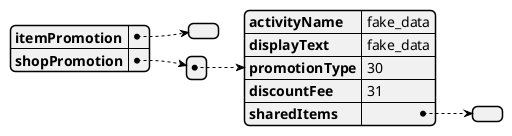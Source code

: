 @startjson
{
  "itemPromotion": {},
  "shopPromotion": [
    {
      "activityName": "fake_data",
      "displayText": "fake_data",
      "promotionType": 30,
      "discountFee": 31,
      "sharedItems": {}
    }
  ]
}
@endjson